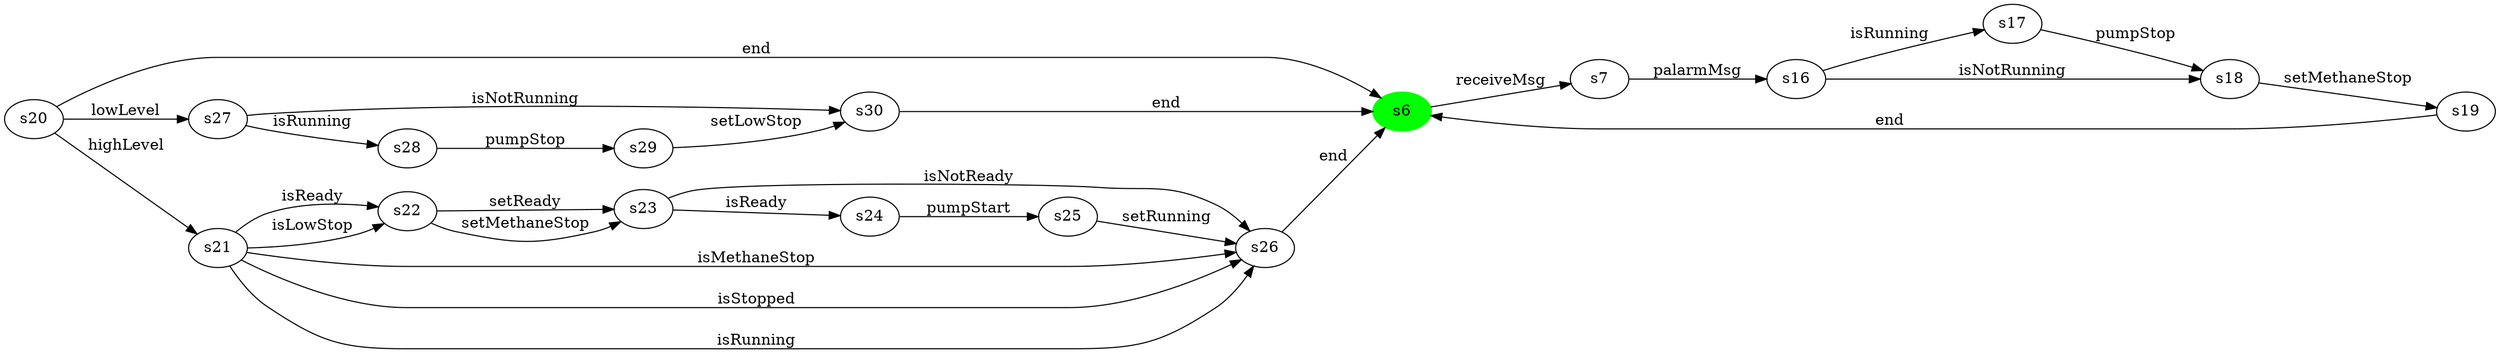 digraph G {
rankdir=LR;
state0[ label = "s6", style=filled, color=green ];
state0 -> state1 [ label=" receiveMsg " ];
state1 [ label = "s7" ];
state1 -> state2 [ label=" palarmMsg " ];
state3 [ label = "s20" ];
state3 -> state4 [ label=" lowLevel " ];
state3 -> state5 [ label=" highLevel " ];
state3 -> state0 [ label=" end " ];
state6 [ label = "s30" ];
state6 -> state0 [ label=" end " ];
state7 [ label = "s22" ];
state7 -> state8 [ label=" setReady " ];
state7 -> state8 [ label=" setMethaneStop " ];
state5 [ label = "s21" ];
state5 -> state9 [ label=" isMethaneStop " ];
state5 -> state9 [ label=" isStopped " ];
state5 -> state9 [ label=" isRunning " ];
state5 -> state7 [ label=" isReady " ];
state5 -> state7 [ label=" isLowStop " ];
state10 [ label = "s24" ];
state10 -> state11 [ label=" pumpStart " ];
state8 [ label = "s23" ];
state8 -> state9 [ label=" isNotReady " ];
state8 -> state10 [ label=" isReady " ];
state9 [ label = "s26" ];
state9 -> state0 [ label=" end " ];
state11 [ label = "s25" ];
state11 -> state9 [ label=" setRunning " ];
state12 [ label = "s17" ];
state12 -> state13 [ label=" pumpStop " ];
state14 [ label = "s28" ];
state14 -> state15 [ label=" pumpStop " ];
state2 [ label = "s16" ];
state2 -> state13 [ label=" isNotRunning " ];
state2 -> state12 [ label=" isRunning " ];
state4 [ label = "s27" ];
state4 -> state14 [ label=" isRunning " ];
state4 -> state6 [ label=" isNotRunning " ];
state16 [ label = "s19" ];
state16 -> state0 [ label=" end " ];
state13 [ label = "s18" ];
state13 -> state16 [ label=" setMethaneStop " ];
state15 [ label = "s29" ];
state15 -> state6 [ label=" setLowStop " ];
}
